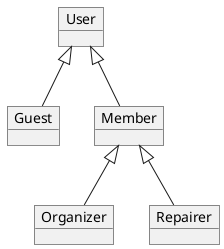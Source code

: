 @startuml

object User
object Guest
object Member
object Organizer
object Repairer

User <|-- Guest
User <|-- Member
Member <|-- Organizer
Member <|-- Repairer

@enduml